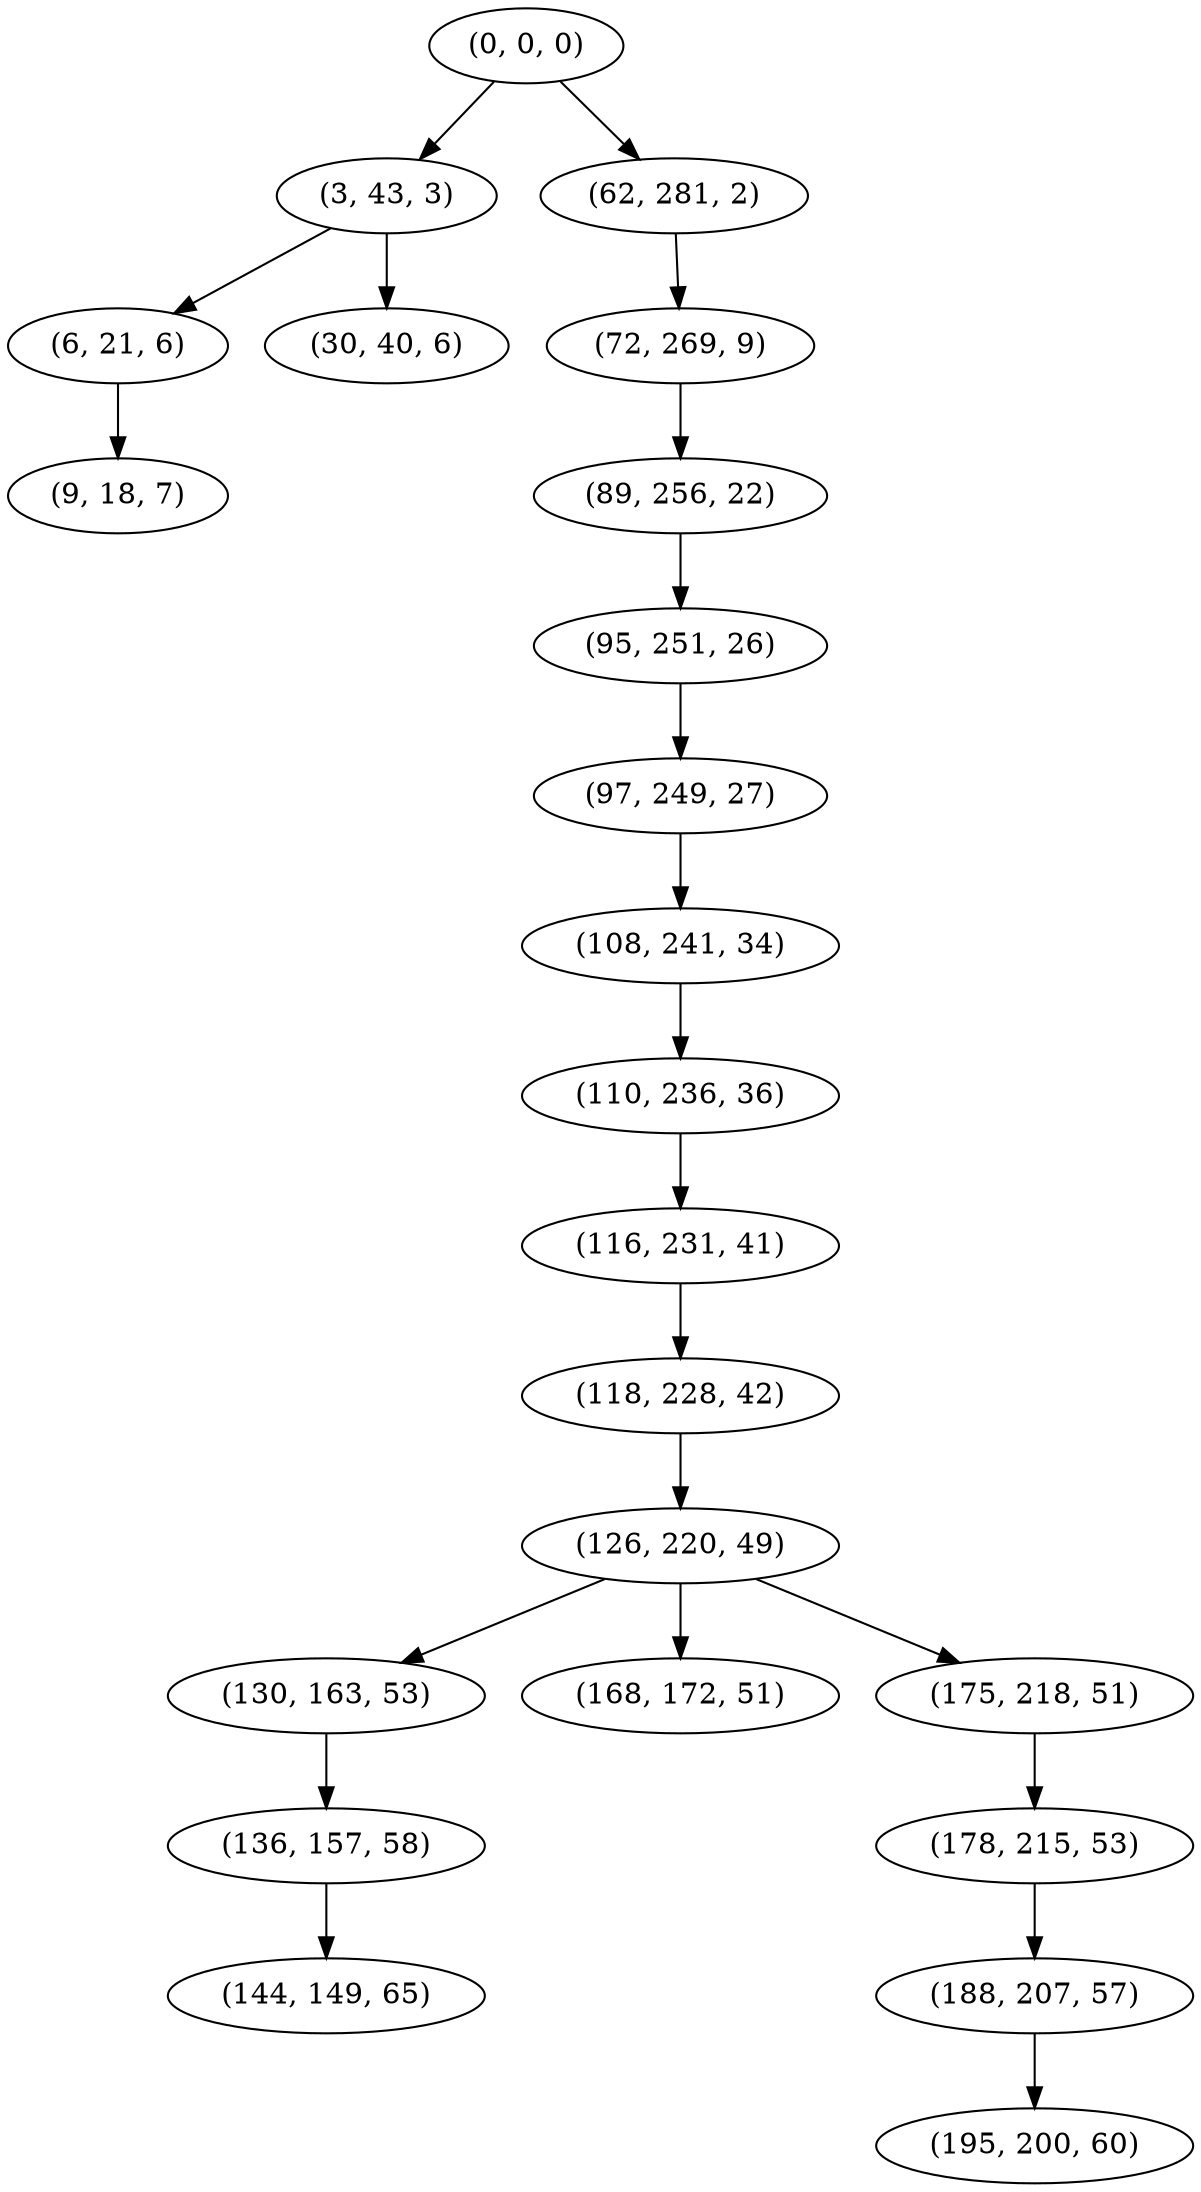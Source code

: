 digraph tree {
    "(0, 0, 0)";
    "(3, 43, 3)";
    "(6, 21, 6)";
    "(9, 18, 7)";
    "(30, 40, 6)";
    "(62, 281, 2)";
    "(72, 269, 9)";
    "(89, 256, 22)";
    "(95, 251, 26)";
    "(97, 249, 27)";
    "(108, 241, 34)";
    "(110, 236, 36)";
    "(116, 231, 41)";
    "(118, 228, 42)";
    "(126, 220, 49)";
    "(130, 163, 53)";
    "(136, 157, 58)";
    "(144, 149, 65)";
    "(168, 172, 51)";
    "(175, 218, 51)";
    "(178, 215, 53)";
    "(188, 207, 57)";
    "(195, 200, 60)";
    "(0, 0, 0)" -> "(3, 43, 3)";
    "(0, 0, 0)" -> "(62, 281, 2)";
    "(3, 43, 3)" -> "(6, 21, 6)";
    "(3, 43, 3)" -> "(30, 40, 6)";
    "(6, 21, 6)" -> "(9, 18, 7)";
    "(62, 281, 2)" -> "(72, 269, 9)";
    "(72, 269, 9)" -> "(89, 256, 22)";
    "(89, 256, 22)" -> "(95, 251, 26)";
    "(95, 251, 26)" -> "(97, 249, 27)";
    "(97, 249, 27)" -> "(108, 241, 34)";
    "(108, 241, 34)" -> "(110, 236, 36)";
    "(110, 236, 36)" -> "(116, 231, 41)";
    "(116, 231, 41)" -> "(118, 228, 42)";
    "(118, 228, 42)" -> "(126, 220, 49)";
    "(126, 220, 49)" -> "(130, 163, 53)";
    "(126, 220, 49)" -> "(168, 172, 51)";
    "(126, 220, 49)" -> "(175, 218, 51)";
    "(130, 163, 53)" -> "(136, 157, 58)";
    "(136, 157, 58)" -> "(144, 149, 65)";
    "(175, 218, 51)" -> "(178, 215, 53)";
    "(178, 215, 53)" -> "(188, 207, 57)";
    "(188, 207, 57)" -> "(195, 200, 60)";
}
